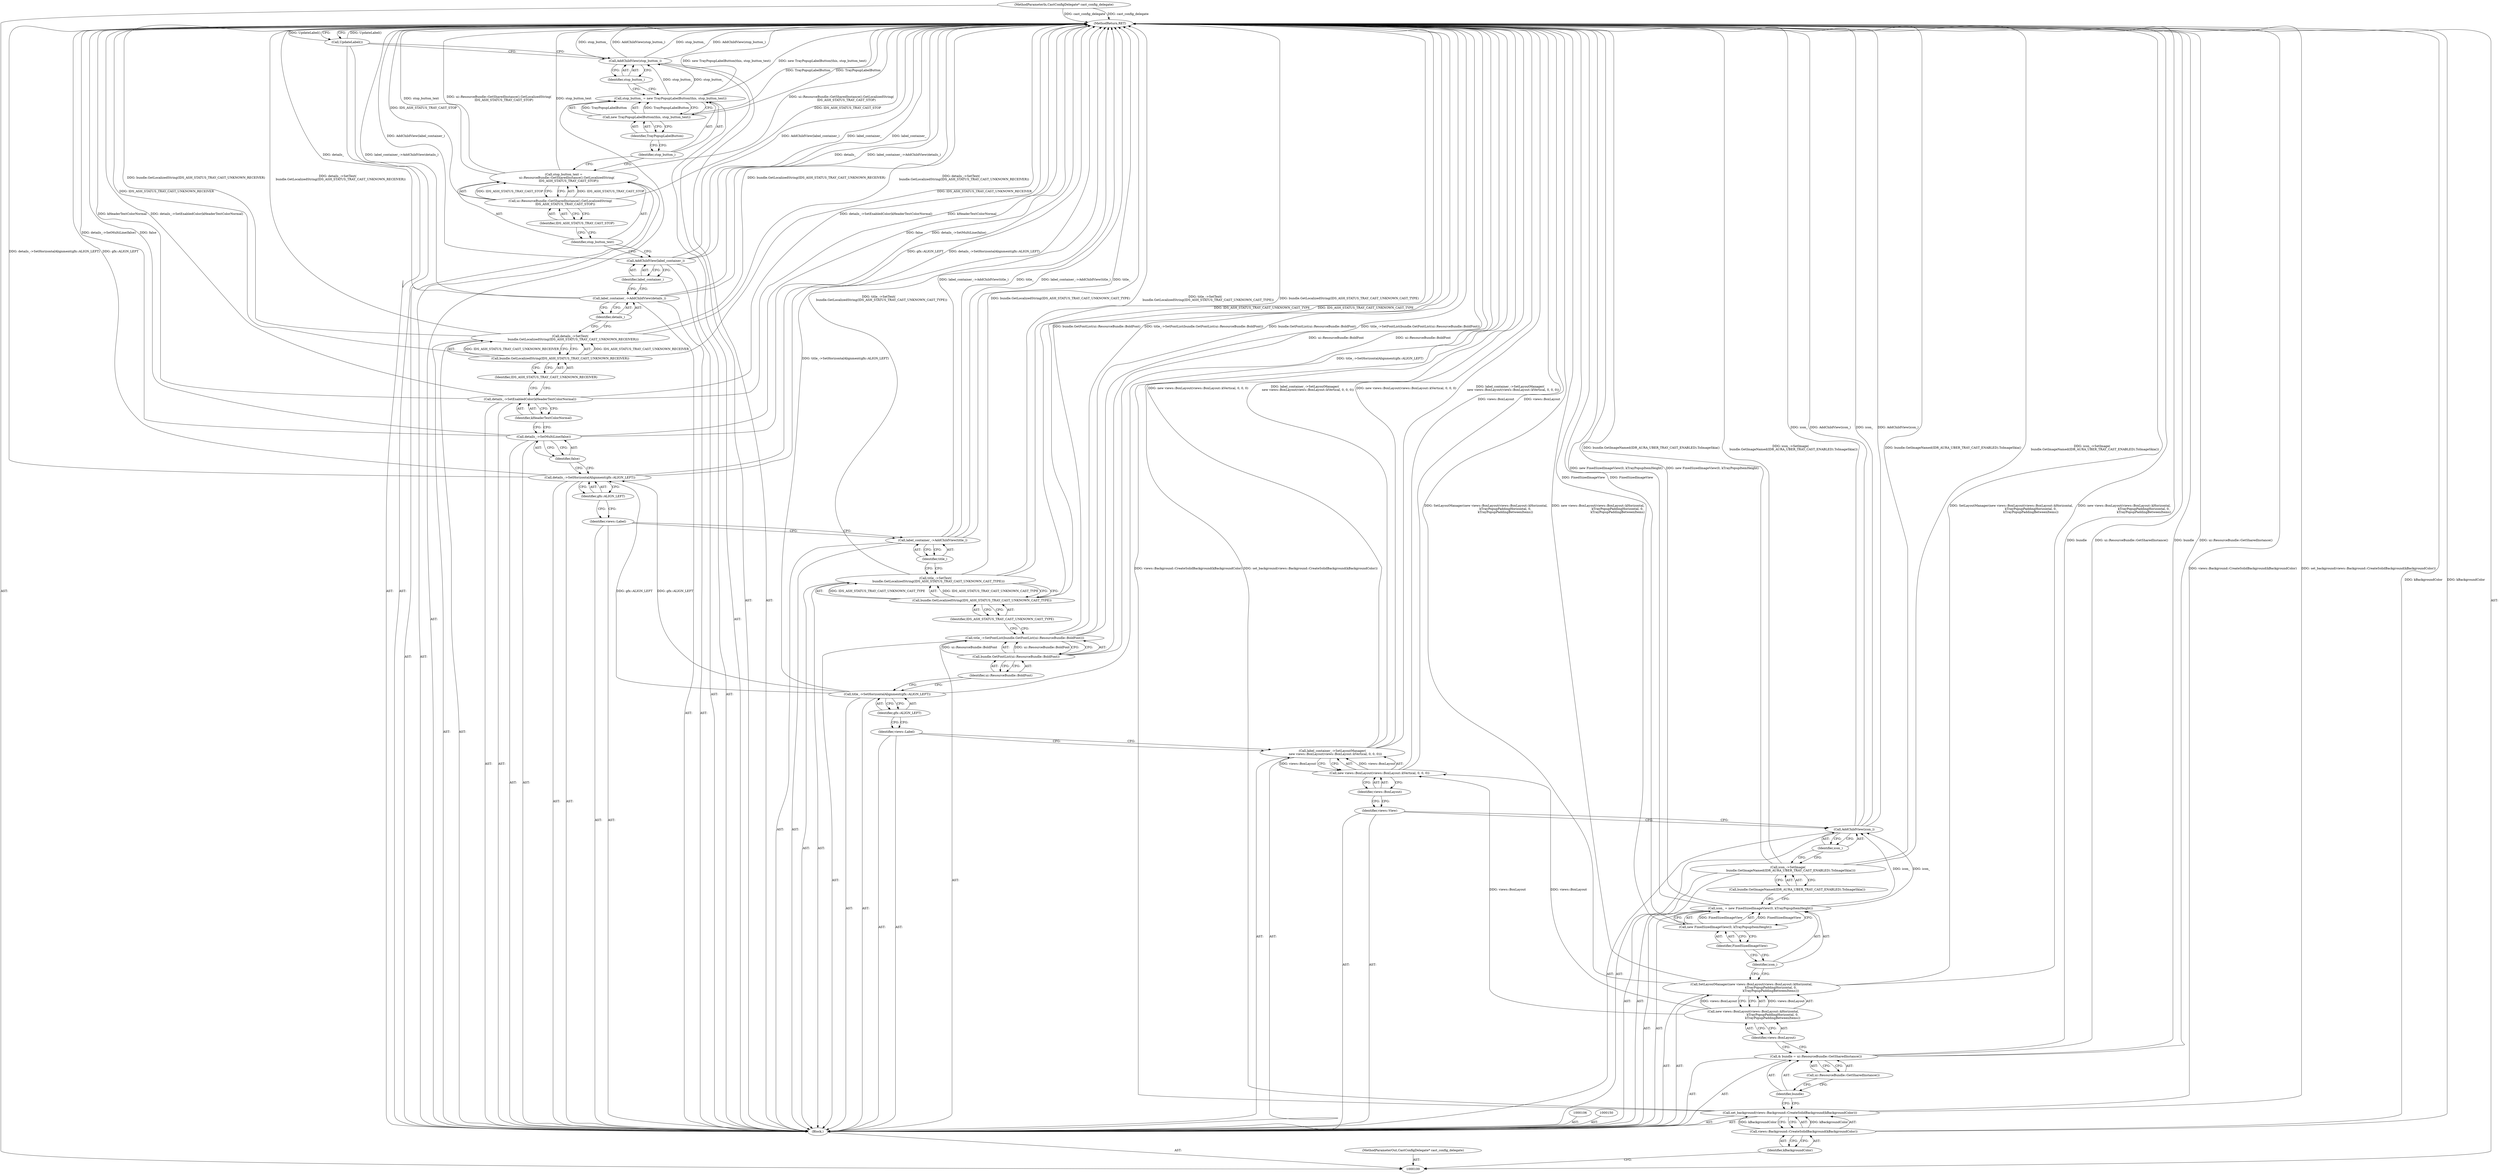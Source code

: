 digraph "0_Chrome_1924f747637265f563892b8f56a64391f6208194_0" {
"1000162" [label="(MethodReturn,RET)"];
"1000101" [label="(MethodParameterIn,CastConfigDelegate* cast_config_delegate)"];
"1000256" [label="(MethodParameterOut,CastConfigDelegate* cast_config_delegate)"];
"1000117" [label="(Call,icon_->SetImage(\n      bundle.GetImageNamed(IDR_AURA_UBER_TRAY_CAST_ENABLED).ToImageSkia()))"];
"1000118" [label="(Call,bundle.GetImageNamed(IDR_AURA_UBER_TRAY_CAST_ENABLED).ToImageSkia())"];
"1000120" [label="(Identifier,icon_)"];
"1000119" [label="(Call,AddChildView(icon_))"];
"1000121" [label="(Identifier,views::View)"];
"1000122" [label="(Call,label_container_->SetLayoutManager(\n      new views::BoxLayout(views::BoxLayout::kVertical, 0, 0, 0)))"];
"1000124" [label="(Identifier,views::BoxLayout)"];
"1000123" [label="(Call,new views::BoxLayout(views::BoxLayout::kVertical, 0, 0, 0))"];
"1000125" [label="(Identifier,views::Label)"];
"1000126" [label="(Call,title_->SetHorizontalAlignment(gfx::ALIGN_LEFT))"];
"1000127" [label="(Identifier,gfx::ALIGN_LEFT)"];
"1000102" [label="(Block,)"];
"1000129" [label="(Call,bundle.GetFontList(ui::ResourceBundle::BoldFont))"];
"1000128" [label="(Call,title_->SetFontList(bundle.GetFontList(ui::ResourceBundle::BoldFont)))"];
"1000130" [label="(Identifier,ui::ResourceBundle::BoldFont)"];
"1000131" [label="(Call,title_->SetText(\n      bundle.GetLocalizedString(IDS_ASH_STATUS_TRAY_CAST_UNKNOWN_CAST_TYPE)))"];
"1000133" [label="(Identifier,IDS_ASH_STATUS_TRAY_CAST_UNKNOWN_CAST_TYPE)"];
"1000132" [label="(Call,bundle.GetLocalizedString(IDS_ASH_STATUS_TRAY_CAST_UNKNOWN_CAST_TYPE))"];
"1000134" [label="(Call,label_container_->AddChildView(title_))"];
"1000135" [label="(Identifier,title_)"];
"1000136" [label="(Identifier,views::Label)"];
"1000137" [label="(Call,details_->SetHorizontalAlignment(gfx::ALIGN_LEFT))"];
"1000138" [label="(Identifier,gfx::ALIGN_LEFT)"];
"1000140" [label="(Identifier,false)"];
"1000139" [label="(Call,details_->SetMultiLine(false))"];
"1000142" [label="(Identifier,kHeaderTextColorNormal)"];
"1000141" [label="(Call,details_->SetEnabledColor(kHeaderTextColorNormal))"];
"1000143" [label="(Call,details_->SetText(\n      bundle.GetLocalizedString(IDS_ASH_STATUS_TRAY_CAST_UNKNOWN_RECEIVER)))"];
"1000145" [label="(Identifier,IDS_ASH_STATUS_TRAY_CAST_UNKNOWN_RECEIVER)"];
"1000144" [label="(Call,bundle.GetLocalizedString(IDS_ASH_STATUS_TRAY_CAST_UNKNOWN_RECEIVER))"];
"1000146" [label="(Call,label_container_->AddChildView(details_))"];
"1000147" [label="(Identifier,details_)"];
"1000149" [label="(Identifier,label_container_)"];
"1000148" [label="(Call,AddChildView(label_container_))"];
"1000151" [label="(Call,stop_button_text =\n      ui::ResourceBundle::GetSharedInstance().GetLocalizedString(\n          IDS_ASH_STATUS_TRAY_CAST_STOP))"];
"1000152" [label="(Identifier,stop_button_text)"];
"1000153" [label="(Call,ui::ResourceBundle::GetSharedInstance().GetLocalizedString(\n          IDS_ASH_STATUS_TRAY_CAST_STOP))"];
"1000154" [label="(Identifier,IDS_ASH_STATUS_TRAY_CAST_STOP)"];
"1000157" [label="(Call,new TrayPopupLabelButton(this, stop_button_text))"];
"1000155" [label="(Call,stop_button_ = new TrayPopupLabelButton(this, stop_button_text))"];
"1000156" [label="(Identifier,stop_button_)"];
"1000158" [label="(Identifier,TrayPopupLabelButton)"];
"1000160" [label="(Identifier,stop_button_)"];
"1000159" [label="(Call,AddChildView(stop_button_))"];
"1000104" [label="(Call,views::Background::CreateSolidBackground(kBackgroundColor))"];
"1000103" [label="(Call,set_background(views::Background::CreateSolidBackground(kBackgroundColor)))"];
"1000105" [label="(Identifier,kBackgroundColor)"];
"1000161" [label="(Call,UpdateLabel())"];
"1000107" [label="(Call,& bundle = ui::ResourceBundle::GetSharedInstance())"];
"1000108" [label="(Identifier,bundle)"];
"1000109" [label="(Call,ui::ResourceBundle::GetSharedInstance())"];
"1000111" [label="(Call,new views::BoxLayout(views::BoxLayout::kHorizontal,\n                                        kTrayPopupPaddingHorizontal, 0,\n                                        kTrayPopupPaddingBetweenItems))"];
"1000110" [label="(Call,SetLayoutManager(new views::BoxLayout(views::BoxLayout::kHorizontal,\n                                        kTrayPopupPaddingHorizontal, 0,\n                                        kTrayPopupPaddingBetweenItems)))"];
"1000112" [label="(Identifier,views::BoxLayout)"];
"1000115" [label="(Call,new FixedSizedImageView(0, kTrayPopupItemHeight))"];
"1000116" [label="(Identifier,FixedSizedImageView)"];
"1000113" [label="(Call,icon_ = new FixedSizedImageView(0, kTrayPopupItemHeight))"];
"1000114" [label="(Identifier,icon_)"];
"1000162" -> "1000100"  [label="AST: "];
"1000162" -> "1000161"  [label="CFG: "];
"1000141" -> "1000162"  [label="DDG: kHeaderTextColorNormal"];
"1000141" -> "1000162"  [label="DDG: details_->SetEnabledColor(kHeaderTextColorNormal)"];
"1000107" -> "1000162"  [label="DDG: bundle"];
"1000107" -> "1000162"  [label="DDG: ui::ResourceBundle::GetSharedInstance()"];
"1000155" -> "1000162"  [label="DDG: new TrayPopupLabelButton(this, stop_button_text)"];
"1000103" -> "1000162"  [label="DDG: views::Background::CreateSolidBackground(kBackgroundColor)"];
"1000103" -> "1000162"  [label="DDG: set_background(views::Background::CreateSolidBackground(kBackgroundColor))"];
"1000104" -> "1000162"  [label="DDG: kBackgroundColor"];
"1000159" -> "1000162"  [label="DDG: stop_button_"];
"1000159" -> "1000162"  [label="DDG: AddChildView(stop_button_)"];
"1000113" -> "1000162"  [label="DDG: new FixedSizedImageView(0, kTrayPopupItemHeight)"];
"1000151" -> "1000162"  [label="DDG: ui::ResourceBundle::GetSharedInstance().GetLocalizedString(\n          IDS_ASH_STATUS_TRAY_CAST_STOP)"];
"1000151" -> "1000162"  [label="DDG: stop_button_text"];
"1000117" -> "1000162"  [label="DDG: bundle.GetImageNamed(IDR_AURA_UBER_TRAY_CAST_ENABLED).ToImageSkia()"];
"1000117" -> "1000162"  [label="DDG: icon_->SetImage(\n      bundle.GetImageNamed(IDR_AURA_UBER_TRAY_CAST_ENABLED).ToImageSkia())"];
"1000132" -> "1000162"  [label="DDG: IDS_ASH_STATUS_TRAY_CAST_UNKNOWN_CAST_TYPE"];
"1000153" -> "1000162"  [label="DDG: IDS_ASH_STATUS_TRAY_CAST_STOP"];
"1000119" -> "1000162"  [label="DDG: AddChildView(icon_)"];
"1000119" -> "1000162"  [label="DDG: icon_"];
"1000146" -> "1000162"  [label="DDG: label_container_->AddChildView(details_)"];
"1000146" -> "1000162"  [label="DDG: details_"];
"1000129" -> "1000162"  [label="DDG: ui::ResourceBundle::BoldFont"];
"1000126" -> "1000162"  [label="DDG: title_->SetHorizontalAlignment(gfx::ALIGN_LEFT)"];
"1000122" -> "1000162"  [label="DDG: new views::BoxLayout(views::BoxLayout::kVertical, 0, 0, 0)"];
"1000122" -> "1000162"  [label="DDG: label_container_->SetLayoutManager(\n      new views::BoxLayout(views::BoxLayout::kVertical, 0, 0, 0))"];
"1000131" -> "1000162"  [label="DDG: bundle.GetLocalizedString(IDS_ASH_STATUS_TRAY_CAST_UNKNOWN_CAST_TYPE)"];
"1000131" -> "1000162"  [label="DDG: title_->SetText(\n      bundle.GetLocalizedString(IDS_ASH_STATUS_TRAY_CAST_UNKNOWN_CAST_TYPE))"];
"1000139" -> "1000162"  [label="DDG: details_->SetMultiLine(false)"];
"1000139" -> "1000162"  [label="DDG: false"];
"1000128" -> "1000162"  [label="DDG: bundle.GetFontList(ui::ResourceBundle::BoldFont)"];
"1000128" -> "1000162"  [label="DDG: title_->SetFontList(bundle.GetFontList(ui::ResourceBundle::BoldFont))"];
"1000143" -> "1000162"  [label="DDG: bundle.GetLocalizedString(IDS_ASH_STATUS_TRAY_CAST_UNKNOWN_RECEIVER)"];
"1000143" -> "1000162"  [label="DDG: details_->SetText(\n      bundle.GetLocalizedString(IDS_ASH_STATUS_TRAY_CAST_UNKNOWN_RECEIVER))"];
"1000134" -> "1000162"  [label="DDG: label_container_->AddChildView(title_)"];
"1000134" -> "1000162"  [label="DDG: title_"];
"1000157" -> "1000162"  [label="DDG: TrayPopupLabelButton"];
"1000148" -> "1000162"  [label="DDG: label_container_"];
"1000148" -> "1000162"  [label="DDG: AddChildView(label_container_)"];
"1000101" -> "1000162"  [label="DDG: cast_config_delegate"];
"1000110" -> "1000162"  [label="DDG: SetLayoutManager(new views::BoxLayout(views::BoxLayout::kHorizontal,\n                                        kTrayPopupPaddingHorizontal, 0,\n                                        kTrayPopupPaddingBetweenItems))"];
"1000110" -> "1000162"  [label="DDG: new views::BoxLayout(views::BoxLayout::kHorizontal,\n                                        kTrayPopupPaddingHorizontal, 0,\n                                        kTrayPopupPaddingBetweenItems)"];
"1000144" -> "1000162"  [label="DDG: IDS_ASH_STATUS_TRAY_CAST_UNKNOWN_RECEIVER"];
"1000137" -> "1000162"  [label="DDG: gfx::ALIGN_LEFT"];
"1000137" -> "1000162"  [label="DDG: details_->SetHorizontalAlignment(gfx::ALIGN_LEFT)"];
"1000115" -> "1000162"  [label="DDG: FixedSizedImageView"];
"1000161" -> "1000162"  [label="DDG: UpdateLabel()"];
"1000123" -> "1000162"  [label="DDG: views::BoxLayout"];
"1000101" -> "1000100"  [label="AST: "];
"1000101" -> "1000162"  [label="DDG: cast_config_delegate"];
"1000256" -> "1000100"  [label="AST: "];
"1000117" -> "1000102"  [label="AST: "];
"1000117" -> "1000118"  [label="CFG: "];
"1000118" -> "1000117"  [label="AST: "];
"1000120" -> "1000117"  [label="CFG: "];
"1000117" -> "1000162"  [label="DDG: bundle.GetImageNamed(IDR_AURA_UBER_TRAY_CAST_ENABLED).ToImageSkia()"];
"1000117" -> "1000162"  [label="DDG: icon_->SetImage(\n      bundle.GetImageNamed(IDR_AURA_UBER_TRAY_CAST_ENABLED).ToImageSkia())"];
"1000118" -> "1000117"  [label="AST: "];
"1000118" -> "1000113"  [label="CFG: "];
"1000117" -> "1000118"  [label="CFG: "];
"1000120" -> "1000119"  [label="AST: "];
"1000120" -> "1000117"  [label="CFG: "];
"1000119" -> "1000120"  [label="CFG: "];
"1000119" -> "1000102"  [label="AST: "];
"1000119" -> "1000120"  [label="CFG: "];
"1000120" -> "1000119"  [label="AST: "];
"1000121" -> "1000119"  [label="CFG: "];
"1000119" -> "1000162"  [label="DDG: AddChildView(icon_)"];
"1000119" -> "1000162"  [label="DDG: icon_"];
"1000113" -> "1000119"  [label="DDG: icon_"];
"1000121" -> "1000102"  [label="AST: "];
"1000121" -> "1000119"  [label="CFG: "];
"1000124" -> "1000121"  [label="CFG: "];
"1000122" -> "1000102"  [label="AST: "];
"1000122" -> "1000123"  [label="CFG: "];
"1000123" -> "1000122"  [label="AST: "];
"1000125" -> "1000122"  [label="CFG: "];
"1000122" -> "1000162"  [label="DDG: new views::BoxLayout(views::BoxLayout::kVertical, 0, 0, 0)"];
"1000122" -> "1000162"  [label="DDG: label_container_->SetLayoutManager(\n      new views::BoxLayout(views::BoxLayout::kVertical, 0, 0, 0))"];
"1000123" -> "1000122"  [label="DDG: views::BoxLayout"];
"1000124" -> "1000123"  [label="AST: "];
"1000124" -> "1000121"  [label="CFG: "];
"1000123" -> "1000124"  [label="CFG: "];
"1000123" -> "1000122"  [label="AST: "];
"1000123" -> "1000124"  [label="CFG: "];
"1000124" -> "1000123"  [label="AST: "];
"1000122" -> "1000123"  [label="CFG: "];
"1000123" -> "1000162"  [label="DDG: views::BoxLayout"];
"1000123" -> "1000122"  [label="DDG: views::BoxLayout"];
"1000111" -> "1000123"  [label="DDG: views::BoxLayout"];
"1000125" -> "1000102"  [label="AST: "];
"1000125" -> "1000122"  [label="CFG: "];
"1000127" -> "1000125"  [label="CFG: "];
"1000126" -> "1000102"  [label="AST: "];
"1000126" -> "1000127"  [label="CFG: "];
"1000127" -> "1000126"  [label="AST: "];
"1000130" -> "1000126"  [label="CFG: "];
"1000126" -> "1000162"  [label="DDG: title_->SetHorizontalAlignment(gfx::ALIGN_LEFT)"];
"1000126" -> "1000137"  [label="DDG: gfx::ALIGN_LEFT"];
"1000127" -> "1000126"  [label="AST: "];
"1000127" -> "1000125"  [label="CFG: "];
"1000126" -> "1000127"  [label="CFG: "];
"1000102" -> "1000100"  [label="AST: "];
"1000103" -> "1000102"  [label="AST: "];
"1000106" -> "1000102"  [label="AST: "];
"1000107" -> "1000102"  [label="AST: "];
"1000110" -> "1000102"  [label="AST: "];
"1000113" -> "1000102"  [label="AST: "];
"1000117" -> "1000102"  [label="AST: "];
"1000119" -> "1000102"  [label="AST: "];
"1000121" -> "1000102"  [label="AST: "];
"1000122" -> "1000102"  [label="AST: "];
"1000125" -> "1000102"  [label="AST: "];
"1000126" -> "1000102"  [label="AST: "];
"1000128" -> "1000102"  [label="AST: "];
"1000131" -> "1000102"  [label="AST: "];
"1000134" -> "1000102"  [label="AST: "];
"1000136" -> "1000102"  [label="AST: "];
"1000137" -> "1000102"  [label="AST: "];
"1000139" -> "1000102"  [label="AST: "];
"1000141" -> "1000102"  [label="AST: "];
"1000143" -> "1000102"  [label="AST: "];
"1000146" -> "1000102"  [label="AST: "];
"1000148" -> "1000102"  [label="AST: "];
"1000150" -> "1000102"  [label="AST: "];
"1000151" -> "1000102"  [label="AST: "];
"1000155" -> "1000102"  [label="AST: "];
"1000159" -> "1000102"  [label="AST: "];
"1000161" -> "1000102"  [label="AST: "];
"1000129" -> "1000128"  [label="AST: "];
"1000129" -> "1000130"  [label="CFG: "];
"1000130" -> "1000129"  [label="AST: "];
"1000128" -> "1000129"  [label="CFG: "];
"1000129" -> "1000162"  [label="DDG: ui::ResourceBundle::BoldFont"];
"1000129" -> "1000128"  [label="DDG: ui::ResourceBundle::BoldFont"];
"1000128" -> "1000102"  [label="AST: "];
"1000128" -> "1000129"  [label="CFG: "];
"1000129" -> "1000128"  [label="AST: "];
"1000133" -> "1000128"  [label="CFG: "];
"1000128" -> "1000162"  [label="DDG: bundle.GetFontList(ui::ResourceBundle::BoldFont)"];
"1000128" -> "1000162"  [label="DDG: title_->SetFontList(bundle.GetFontList(ui::ResourceBundle::BoldFont))"];
"1000129" -> "1000128"  [label="DDG: ui::ResourceBundle::BoldFont"];
"1000130" -> "1000129"  [label="AST: "];
"1000130" -> "1000126"  [label="CFG: "];
"1000129" -> "1000130"  [label="CFG: "];
"1000131" -> "1000102"  [label="AST: "];
"1000131" -> "1000132"  [label="CFG: "];
"1000132" -> "1000131"  [label="AST: "];
"1000135" -> "1000131"  [label="CFG: "];
"1000131" -> "1000162"  [label="DDG: bundle.GetLocalizedString(IDS_ASH_STATUS_TRAY_CAST_UNKNOWN_CAST_TYPE)"];
"1000131" -> "1000162"  [label="DDG: title_->SetText(\n      bundle.GetLocalizedString(IDS_ASH_STATUS_TRAY_CAST_UNKNOWN_CAST_TYPE))"];
"1000132" -> "1000131"  [label="DDG: IDS_ASH_STATUS_TRAY_CAST_UNKNOWN_CAST_TYPE"];
"1000133" -> "1000132"  [label="AST: "];
"1000133" -> "1000128"  [label="CFG: "];
"1000132" -> "1000133"  [label="CFG: "];
"1000132" -> "1000131"  [label="AST: "];
"1000132" -> "1000133"  [label="CFG: "];
"1000133" -> "1000132"  [label="AST: "];
"1000131" -> "1000132"  [label="CFG: "];
"1000132" -> "1000162"  [label="DDG: IDS_ASH_STATUS_TRAY_CAST_UNKNOWN_CAST_TYPE"];
"1000132" -> "1000131"  [label="DDG: IDS_ASH_STATUS_TRAY_CAST_UNKNOWN_CAST_TYPE"];
"1000134" -> "1000102"  [label="AST: "];
"1000134" -> "1000135"  [label="CFG: "];
"1000135" -> "1000134"  [label="AST: "];
"1000136" -> "1000134"  [label="CFG: "];
"1000134" -> "1000162"  [label="DDG: label_container_->AddChildView(title_)"];
"1000134" -> "1000162"  [label="DDG: title_"];
"1000135" -> "1000134"  [label="AST: "];
"1000135" -> "1000131"  [label="CFG: "];
"1000134" -> "1000135"  [label="CFG: "];
"1000136" -> "1000102"  [label="AST: "];
"1000136" -> "1000134"  [label="CFG: "];
"1000138" -> "1000136"  [label="CFG: "];
"1000137" -> "1000102"  [label="AST: "];
"1000137" -> "1000138"  [label="CFG: "];
"1000138" -> "1000137"  [label="AST: "];
"1000140" -> "1000137"  [label="CFG: "];
"1000137" -> "1000162"  [label="DDG: gfx::ALIGN_LEFT"];
"1000137" -> "1000162"  [label="DDG: details_->SetHorizontalAlignment(gfx::ALIGN_LEFT)"];
"1000126" -> "1000137"  [label="DDG: gfx::ALIGN_LEFT"];
"1000138" -> "1000137"  [label="AST: "];
"1000138" -> "1000136"  [label="CFG: "];
"1000137" -> "1000138"  [label="CFG: "];
"1000140" -> "1000139"  [label="AST: "];
"1000140" -> "1000137"  [label="CFG: "];
"1000139" -> "1000140"  [label="CFG: "];
"1000139" -> "1000102"  [label="AST: "];
"1000139" -> "1000140"  [label="CFG: "];
"1000140" -> "1000139"  [label="AST: "];
"1000142" -> "1000139"  [label="CFG: "];
"1000139" -> "1000162"  [label="DDG: details_->SetMultiLine(false)"];
"1000139" -> "1000162"  [label="DDG: false"];
"1000142" -> "1000141"  [label="AST: "];
"1000142" -> "1000139"  [label="CFG: "];
"1000141" -> "1000142"  [label="CFG: "];
"1000141" -> "1000102"  [label="AST: "];
"1000141" -> "1000142"  [label="CFG: "];
"1000142" -> "1000141"  [label="AST: "];
"1000145" -> "1000141"  [label="CFG: "];
"1000141" -> "1000162"  [label="DDG: kHeaderTextColorNormal"];
"1000141" -> "1000162"  [label="DDG: details_->SetEnabledColor(kHeaderTextColorNormal)"];
"1000143" -> "1000102"  [label="AST: "];
"1000143" -> "1000144"  [label="CFG: "];
"1000144" -> "1000143"  [label="AST: "];
"1000147" -> "1000143"  [label="CFG: "];
"1000143" -> "1000162"  [label="DDG: bundle.GetLocalizedString(IDS_ASH_STATUS_TRAY_CAST_UNKNOWN_RECEIVER)"];
"1000143" -> "1000162"  [label="DDG: details_->SetText(\n      bundle.GetLocalizedString(IDS_ASH_STATUS_TRAY_CAST_UNKNOWN_RECEIVER))"];
"1000144" -> "1000143"  [label="DDG: IDS_ASH_STATUS_TRAY_CAST_UNKNOWN_RECEIVER"];
"1000145" -> "1000144"  [label="AST: "];
"1000145" -> "1000141"  [label="CFG: "];
"1000144" -> "1000145"  [label="CFG: "];
"1000144" -> "1000143"  [label="AST: "];
"1000144" -> "1000145"  [label="CFG: "];
"1000145" -> "1000144"  [label="AST: "];
"1000143" -> "1000144"  [label="CFG: "];
"1000144" -> "1000162"  [label="DDG: IDS_ASH_STATUS_TRAY_CAST_UNKNOWN_RECEIVER"];
"1000144" -> "1000143"  [label="DDG: IDS_ASH_STATUS_TRAY_CAST_UNKNOWN_RECEIVER"];
"1000146" -> "1000102"  [label="AST: "];
"1000146" -> "1000147"  [label="CFG: "];
"1000147" -> "1000146"  [label="AST: "];
"1000149" -> "1000146"  [label="CFG: "];
"1000146" -> "1000162"  [label="DDG: label_container_->AddChildView(details_)"];
"1000146" -> "1000162"  [label="DDG: details_"];
"1000147" -> "1000146"  [label="AST: "];
"1000147" -> "1000143"  [label="CFG: "];
"1000146" -> "1000147"  [label="CFG: "];
"1000149" -> "1000148"  [label="AST: "];
"1000149" -> "1000146"  [label="CFG: "];
"1000148" -> "1000149"  [label="CFG: "];
"1000148" -> "1000102"  [label="AST: "];
"1000148" -> "1000149"  [label="CFG: "];
"1000149" -> "1000148"  [label="AST: "];
"1000152" -> "1000148"  [label="CFG: "];
"1000148" -> "1000162"  [label="DDG: label_container_"];
"1000148" -> "1000162"  [label="DDG: AddChildView(label_container_)"];
"1000151" -> "1000102"  [label="AST: "];
"1000151" -> "1000153"  [label="CFG: "];
"1000152" -> "1000151"  [label="AST: "];
"1000153" -> "1000151"  [label="AST: "];
"1000156" -> "1000151"  [label="CFG: "];
"1000151" -> "1000162"  [label="DDG: ui::ResourceBundle::GetSharedInstance().GetLocalizedString(\n          IDS_ASH_STATUS_TRAY_CAST_STOP)"];
"1000151" -> "1000162"  [label="DDG: stop_button_text"];
"1000153" -> "1000151"  [label="DDG: IDS_ASH_STATUS_TRAY_CAST_STOP"];
"1000152" -> "1000151"  [label="AST: "];
"1000152" -> "1000148"  [label="CFG: "];
"1000154" -> "1000152"  [label="CFG: "];
"1000153" -> "1000151"  [label="AST: "];
"1000153" -> "1000154"  [label="CFG: "];
"1000154" -> "1000153"  [label="AST: "];
"1000151" -> "1000153"  [label="CFG: "];
"1000153" -> "1000162"  [label="DDG: IDS_ASH_STATUS_TRAY_CAST_STOP"];
"1000153" -> "1000151"  [label="DDG: IDS_ASH_STATUS_TRAY_CAST_STOP"];
"1000154" -> "1000153"  [label="AST: "];
"1000154" -> "1000152"  [label="CFG: "];
"1000153" -> "1000154"  [label="CFG: "];
"1000157" -> "1000155"  [label="AST: "];
"1000157" -> "1000158"  [label="CFG: "];
"1000158" -> "1000157"  [label="AST: "];
"1000155" -> "1000157"  [label="CFG: "];
"1000157" -> "1000162"  [label="DDG: TrayPopupLabelButton"];
"1000157" -> "1000155"  [label="DDG: TrayPopupLabelButton"];
"1000155" -> "1000102"  [label="AST: "];
"1000155" -> "1000157"  [label="CFG: "];
"1000156" -> "1000155"  [label="AST: "];
"1000157" -> "1000155"  [label="AST: "];
"1000160" -> "1000155"  [label="CFG: "];
"1000155" -> "1000162"  [label="DDG: new TrayPopupLabelButton(this, stop_button_text)"];
"1000157" -> "1000155"  [label="DDG: TrayPopupLabelButton"];
"1000155" -> "1000159"  [label="DDG: stop_button_"];
"1000156" -> "1000155"  [label="AST: "];
"1000156" -> "1000151"  [label="CFG: "];
"1000158" -> "1000156"  [label="CFG: "];
"1000158" -> "1000157"  [label="AST: "];
"1000158" -> "1000156"  [label="CFG: "];
"1000157" -> "1000158"  [label="CFG: "];
"1000160" -> "1000159"  [label="AST: "];
"1000160" -> "1000155"  [label="CFG: "];
"1000159" -> "1000160"  [label="CFG: "];
"1000159" -> "1000102"  [label="AST: "];
"1000159" -> "1000160"  [label="CFG: "];
"1000160" -> "1000159"  [label="AST: "];
"1000161" -> "1000159"  [label="CFG: "];
"1000159" -> "1000162"  [label="DDG: stop_button_"];
"1000159" -> "1000162"  [label="DDG: AddChildView(stop_button_)"];
"1000155" -> "1000159"  [label="DDG: stop_button_"];
"1000104" -> "1000103"  [label="AST: "];
"1000104" -> "1000105"  [label="CFG: "];
"1000105" -> "1000104"  [label="AST: "];
"1000103" -> "1000104"  [label="CFG: "];
"1000104" -> "1000162"  [label="DDG: kBackgroundColor"];
"1000104" -> "1000103"  [label="DDG: kBackgroundColor"];
"1000103" -> "1000102"  [label="AST: "];
"1000103" -> "1000104"  [label="CFG: "];
"1000104" -> "1000103"  [label="AST: "];
"1000108" -> "1000103"  [label="CFG: "];
"1000103" -> "1000162"  [label="DDG: views::Background::CreateSolidBackground(kBackgroundColor)"];
"1000103" -> "1000162"  [label="DDG: set_background(views::Background::CreateSolidBackground(kBackgroundColor))"];
"1000104" -> "1000103"  [label="DDG: kBackgroundColor"];
"1000105" -> "1000104"  [label="AST: "];
"1000105" -> "1000100"  [label="CFG: "];
"1000104" -> "1000105"  [label="CFG: "];
"1000161" -> "1000102"  [label="AST: "];
"1000161" -> "1000159"  [label="CFG: "];
"1000162" -> "1000161"  [label="CFG: "];
"1000161" -> "1000162"  [label="DDG: UpdateLabel()"];
"1000107" -> "1000102"  [label="AST: "];
"1000107" -> "1000109"  [label="CFG: "];
"1000108" -> "1000107"  [label="AST: "];
"1000109" -> "1000107"  [label="AST: "];
"1000112" -> "1000107"  [label="CFG: "];
"1000107" -> "1000162"  [label="DDG: bundle"];
"1000107" -> "1000162"  [label="DDG: ui::ResourceBundle::GetSharedInstance()"];
"1000108" -> "1000107"  [label="AST: "];
"1000108" -> "1000103"  [label="CFG: "];
"1000109" -> "1000108"  [label="CFG: "];
"1000109" -> "1000107"  [label="AST: "];
"1000109" -> "1000108"  [label="CFG: "];
"1000107" -> "1000109"  [label="CFG: "];
"1000111" -> "1000110"  [label="AST: "];
"1000111" -> "1000112"  [label="CFG: "];
"1000112" -> "1000111"  [label="AST: "];
"1000110" -> "1000111"  [label="CFG: "];
"1000111" -> "1000110"  [label="DDG: views::BoxLayout"];
"1000111" -> "1000123"  [label="DDG: views::BoxLayout"];
"1000110" -> "1000102"  [label="AST: "];
"1000110" -> "1000111"  [label="CFG: "];
"1000111" -> "1000110"  [label="AST: "];
"1000114" -> "1000110"  [label="CFG: "];
"1000110" -> "1000162"  [label="DDG: SetLayoutManager(new views::BoxLayout(views::BoxLayout::kHorizontal,\n                                        kTrayPopupPaddingHorizontal, 0,\n                                        kTrayPopupPaddingBetweenItems))"];
"1000110" -> "1000162"  [label="DDG: new views::BoxLayout(views::BoxLayout::kHorizontal,\n                                        kTrayPopupPaddingHorizontal, 0,\n                                        kTrayPopupPaddingBetweenItems)"];
"1000111" -> "1000110"  [label="DDG: views::BoxLayout"];
"1000112" -> "1000111"  [label="AST: "];
"1000112" -> "1000107"  [label="CFG: "];
"1000111" -> "1000112"  [label="CFG: "];
"1000115" -> "1000113"  [label="AST: "];
"1000115" -> "1000116"  [label="CFG: "];
"1000116" -> "1000115"  [label="AST: "];
"1000113" -> "1000115"  [label="CFG: "];
"1000115" -> "1000162"  [label="DDG: FixedSizedImageView"];
"1000115" -> "1000113"  [label="DDG: FixedSizedImageView"];
"1000116" -> "1000115"  [label="AST: "];
"1000116" -> "1000114"  [label="CFG: "];
"1000115" -> "1000116"  [label="CFG: "];
"1000113" -> "1000102"  [label="AST: "];
"1000113" -> "1000115"  [label="CFG: "];
"1000114" -> "1000113"  [label="AST: "];
"1000115" -> "1000113"  [label="AST: "];
"1000118" -> "1000113"  [label="CFG: "];
"1000113" -> "1000162"  [label="DDG: new FixedSizedImageView(0, kTrayPopupItemHeight)"];
"1000115" -> "1000113"  [label="DDG: FixedSizedImageView"];
"1000113" -> "1000119"  [label="DDG: icon_"];
"1000114" -> "1000113"  [label="AST: "];
"1000114" -> "1000110"  [label="CFG: "];
"1000116" -> "1000114"  [label="CFG: "];
}
